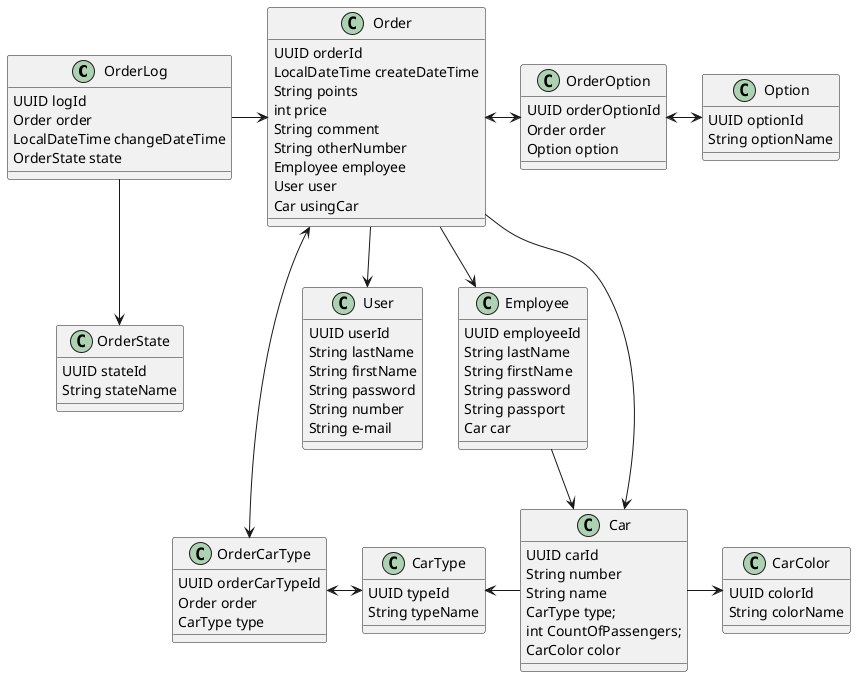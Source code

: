 @startuml
'https://plantuml.com/class-diagram

OrderLog -> Order
Order --> User
Order --> Employee
Employee --> Car
OrderLog --> OrderState
Car -> CarColor
CarType <- Car
Order -> Car
Order <-> OrderOption
OrderOption <-> Option
Order <--> OrderCarType
OrderCarType <-> CarType

class OrderLog{
UUID logId
Order order
LocalDateTime changeDateTime
OrderState state
}

class Order{
UUID orderId
LocalDateTime createDateTime
String points
int price
String comment
String otherNumber
Employee employee
User user
Car usingCar
}


class OrderCarType{
UUID orderCarTypeId
Order order
CarType type
}

class CarType{
UUID typeId
String typeName
}

class OrderOption{
UUID orderOptionId
Order order
Option option
}

class Option{
UUID optionId
String optionName
}

class User {
UUID userId
String lastName
String firstName
String password
String number
String e-mail
}

class Employee{
UUID employeeId
String lastName
String firstName
String password
String passport
Car car
}

class Car{
UUID carId
String number
String name
CarType type;
int CountOfPassengers;
CarColor color
}

class CarColor{
UUID colorId
String colorName
}

class OrderState{
UUID stateId
String stateName
}
@enduml